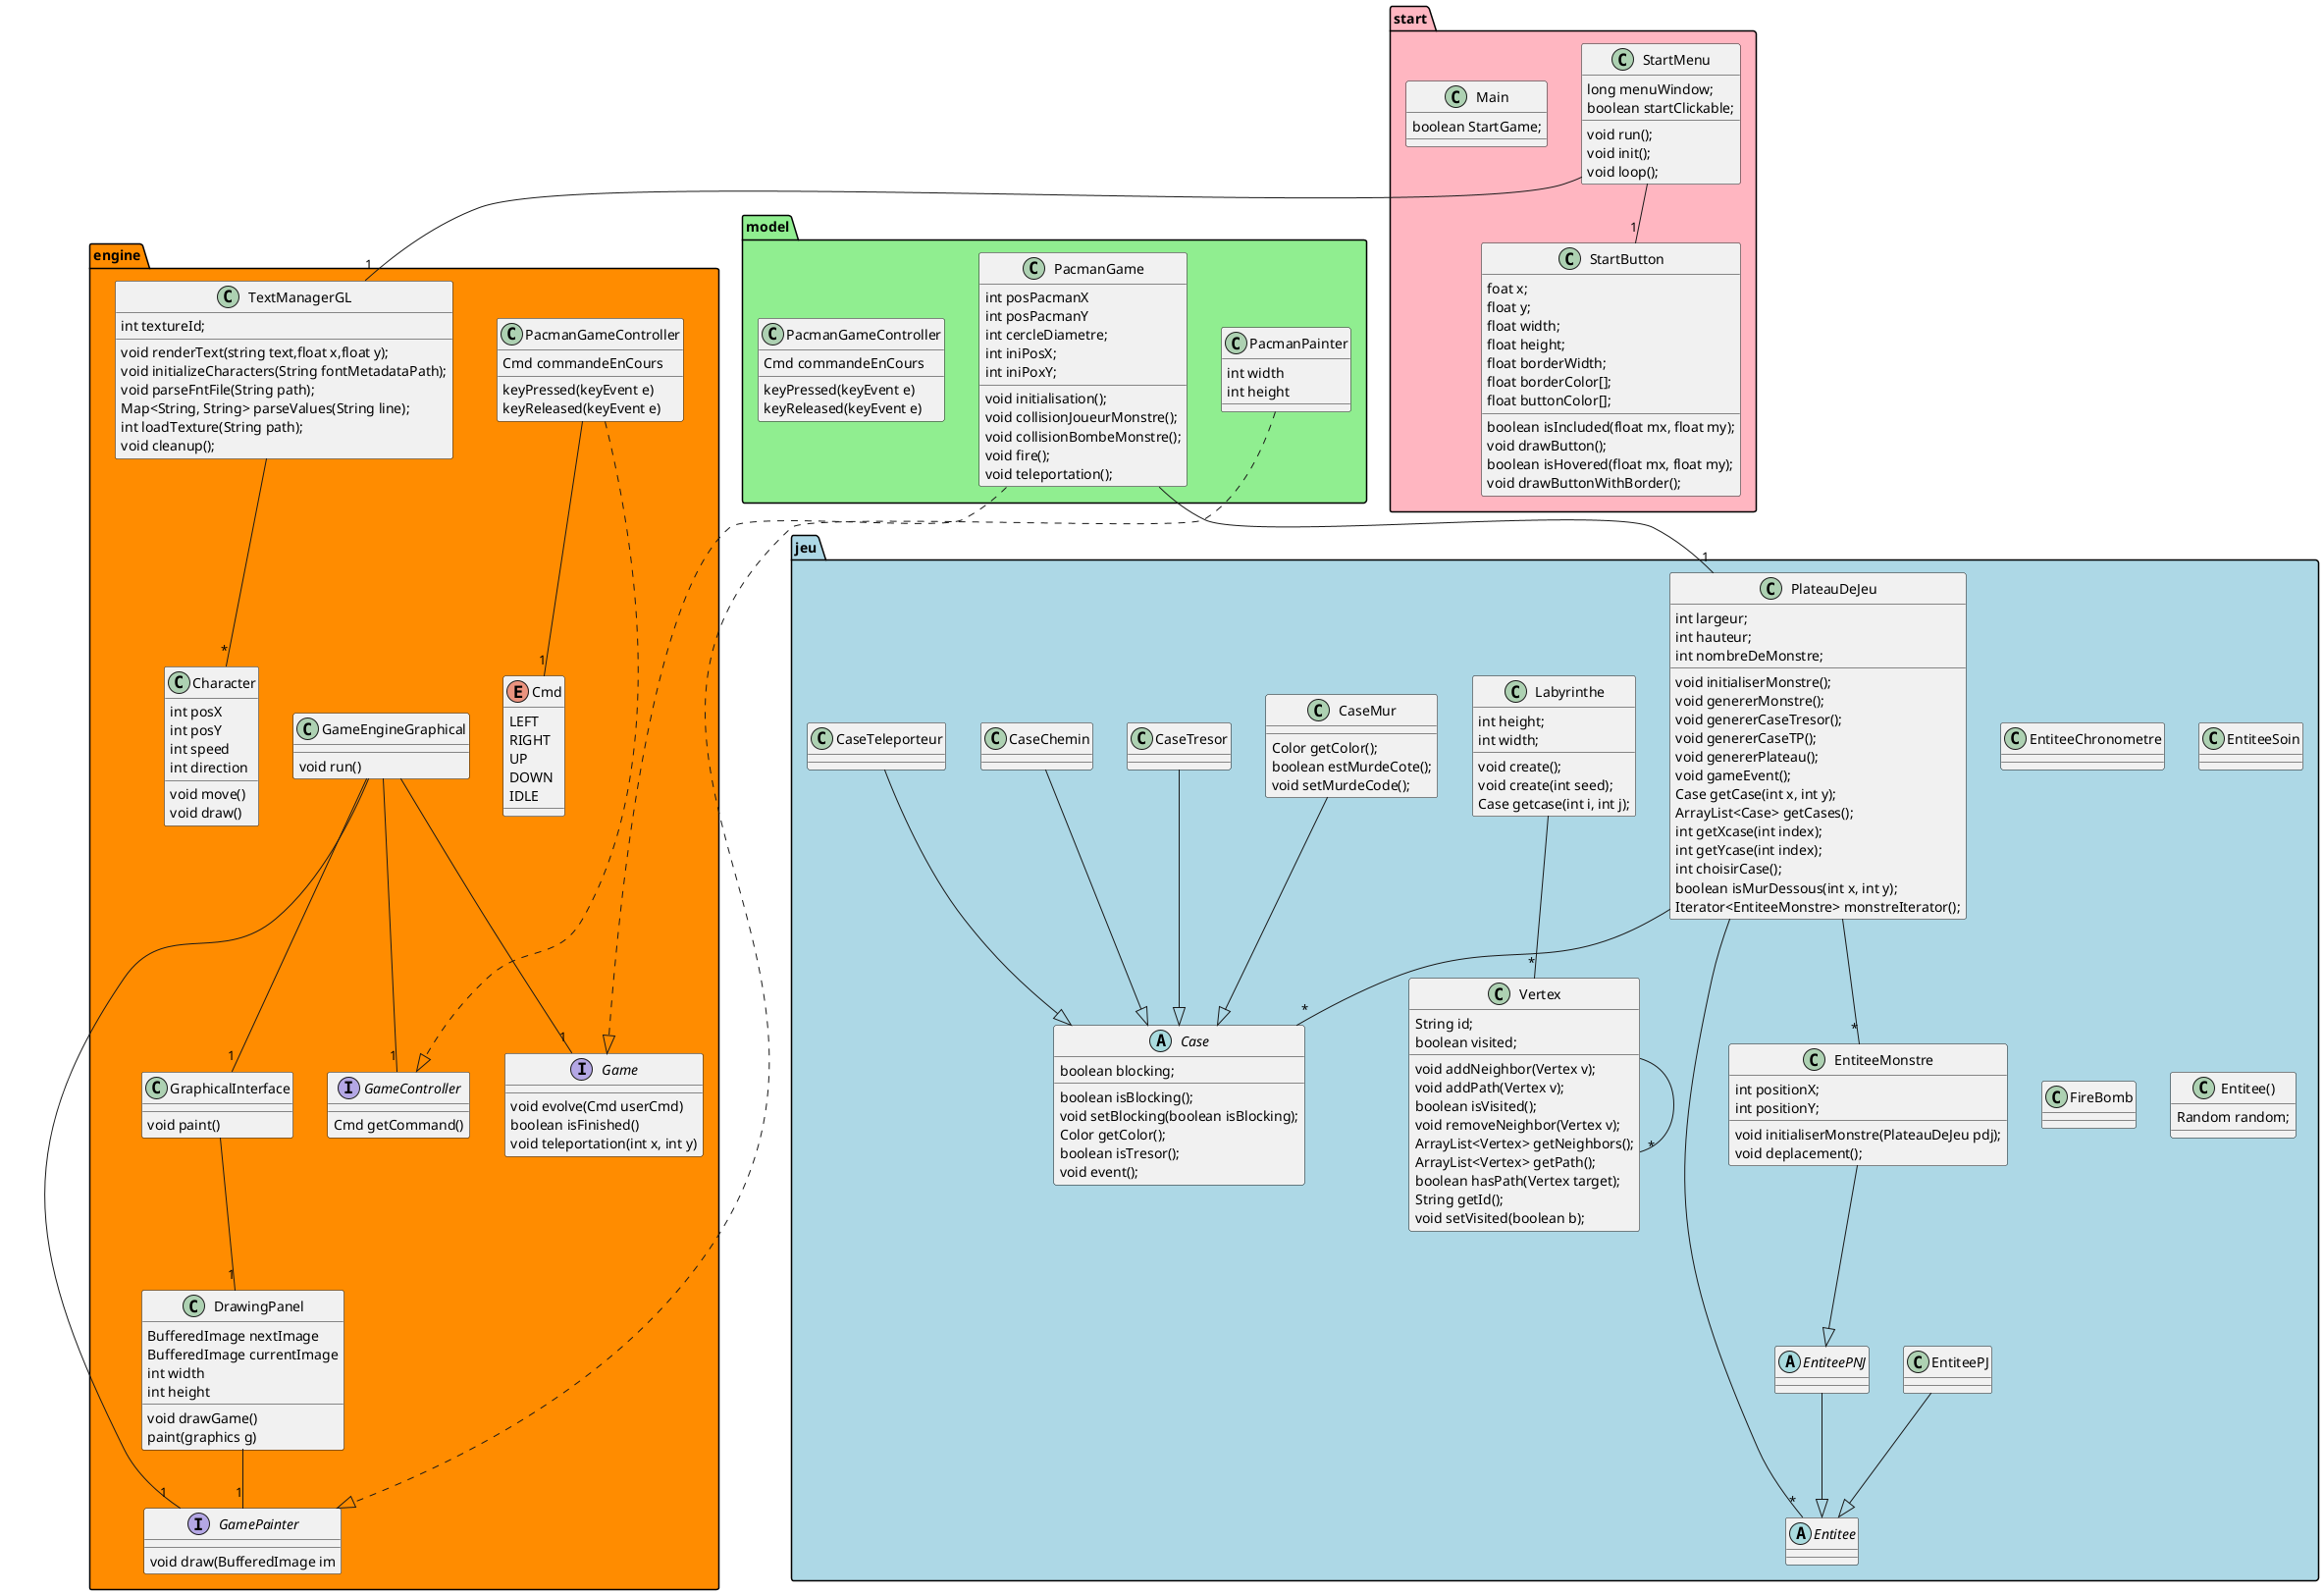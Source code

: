 @startuml

package jeu #LightBlue{
    class CaseMur
    abstract class Entitee
    class EntiteePJ
    abstract class EntiteePNJ

    class PlateauDeJeu{
        int largeur;
        int hauteur;
        int nombreDeMonstre;
        void initialiserMonstre();
        void genererMonstre();
        void genererCaseTresor();
        void genererCaseTP();
        void genererPlateau();
        void gameEvent();
        Case getCase(int x, int y);
        ArrayList<Case> getCases();
        int getXcase(int index);
        int getYcase(int index);
        int choisirCase();
        boolean isMurDessous(int x, int y);
        Iterator<EntiteeMonstre> monstreIterator();
    }

    class Vertex{
        String id;
        boolean visited;
        void addNeighbor(Vertex v);
        void addPath(Vertex v);
        boolean isVisited();
        void removeNeighbor(Vertex v);
        ArrayList<Vertex> getNeighbors();
        ArrayList<Vertex> getPath();
        boolean hasPath(Vertex target);
        String getId();
        void setVisited(boolean b);
    }

    class Labyrinthe{
        int height;
        int width;
        void create();
        void create(int seed);
        Case getcase(int i, int j);
    }

    abstract class Case{
       boolean blocking;
       boolean isBlocking();
       void setBlocking(boolean isBlocking);
       Color getColor();
       boolean isTresor();
       void event();
    }

        class CaseTresor{
        }

        class EntiteeChronometre{

        }

        class EntiteeSoin{

        }




    class CaseMur{
      Color getColor();
      boolean estMurdeCote();
      void setMurdeCode();
    }

    class FireBomb{
    }


    class CaseChemin{
    }

    class CaseTeleporteur{
    }

    class Entitee(){
        Random random;
    }

    class EntiteeMonstre{
        int positionX;
        int positionY;
        void initialiserMonstre(PlateauDeJeu pdj);
        void deplacement();
    }


    CaseTeleporteur --|> Case
    CaseTresor --|> Case
    CaseMur --|> Case
    CaseChemin --|> Case
    EntiteePNJ --|> Entitee
    EntiteeMonstre --|> EntiteePNJ
    EntiteePJ --|> Entitee

    PlateauDeJeu --"*" Case
    PlateauDeJeu --"*" Entitee
    PlateauDeJeu --"*" EntiteeMonstre
    Labyrinthe --"*" Vertex
    Vertex --"*" Vertex
}

package model #LightGreen{
    class PacmanGame{
        int posPacmanX
        int posPacmanY
        int cercleDiametre;
        int iniPosX;
        int iniPoxY;
        void initialisation();
        void collisionJoueurMonstre();
        void collisionBombeMonstre();
        void fire();
        void teleportation();
    }

    class PacmanPainter{
        int width
        int height
    }

    class PacmanGameController{
        Cmd commandeEnCours
        keyPressed(keyEvent e)
        keyReleased(keyEvent e)
    }
}

package engine #DarkOrange{

    enum Cmd{
      LEFT
      RIGHT
      UP
      DOWN
      IDLE
    }

    interface Game{
        void evolve(Cmd userCmd)
        boolean isFinished()
        void teleportation(int x, int y)
    }


    interface GameController{
        Cmd getCommand()
    }

    class PacmanGameController{
        Cmd commandeEnCours
        keyPressed(keyEvent e)
        keyReleased(keyEvent e)
    }

    interface GamePainter{
        void draw(BufferedImage im
    }


    class DrawingPanel{
        BufferedImage nextImage
        BufferedImage currentImage
        int width
        int height
        void drawGame()
        paint(graphics g)
    }

    class GraphicalInterface{
        void paint()
    }

    class GameEngineGraphical{
        void run()
    }

    class Character{
        int posX
        int posY
        int speed
        int direction
        void move()
        void draw()
    }

    class TextManagerGL{
        int textureId;
        void renderText(string text,float x,float y);
        void initializeCharacters(String fontMetadataPath);
        void parseFntFile(String path);
        Map<String, String> parseValues(String line);
        int loadTexture(String path);
        void cleanup();
    }


    TextManagerGL --"*" Character
    PacmanGame -.-|> Game
    PacmanGameController -.-|> GameController
    PacmanPainter -.-|> GamePainter
    PacmanGameController --"1" Cmd

    DrawingPanel --"1" GamePainter
    GraphicalInterface --"1" DrawingPanel

    GameEngineGraphical --"1" GraphicalInterface
    GameEngineGraphical --"1" Game
    GameEngineGraphical --"1" GameController
    GameEngineGraphical --"1" GamePainter
}

PacmanGame --"1" PlateauDeJeu

package start #LightPink{
    class StartMenu{
        long menuWindow;
        boolean startClickable;
        void run();
        void init();
        void loop();
    }

    class StartButton{
        foat x;
        float y;
        float width;
        float height;
        float borderWidth;
        float borderColor[];
        float buttonColor[];
        boolean isIncluded(float mx, float my);
        void drawButton();
        boolean isHovered(float mx, float my);
        void drawButtonWithBorder();
    }

    class Main{
        boolean StartGame;
    }

    StartMenu --"1" StartButton
    StartMenu --"1" TextManagerGL
}



@enduml